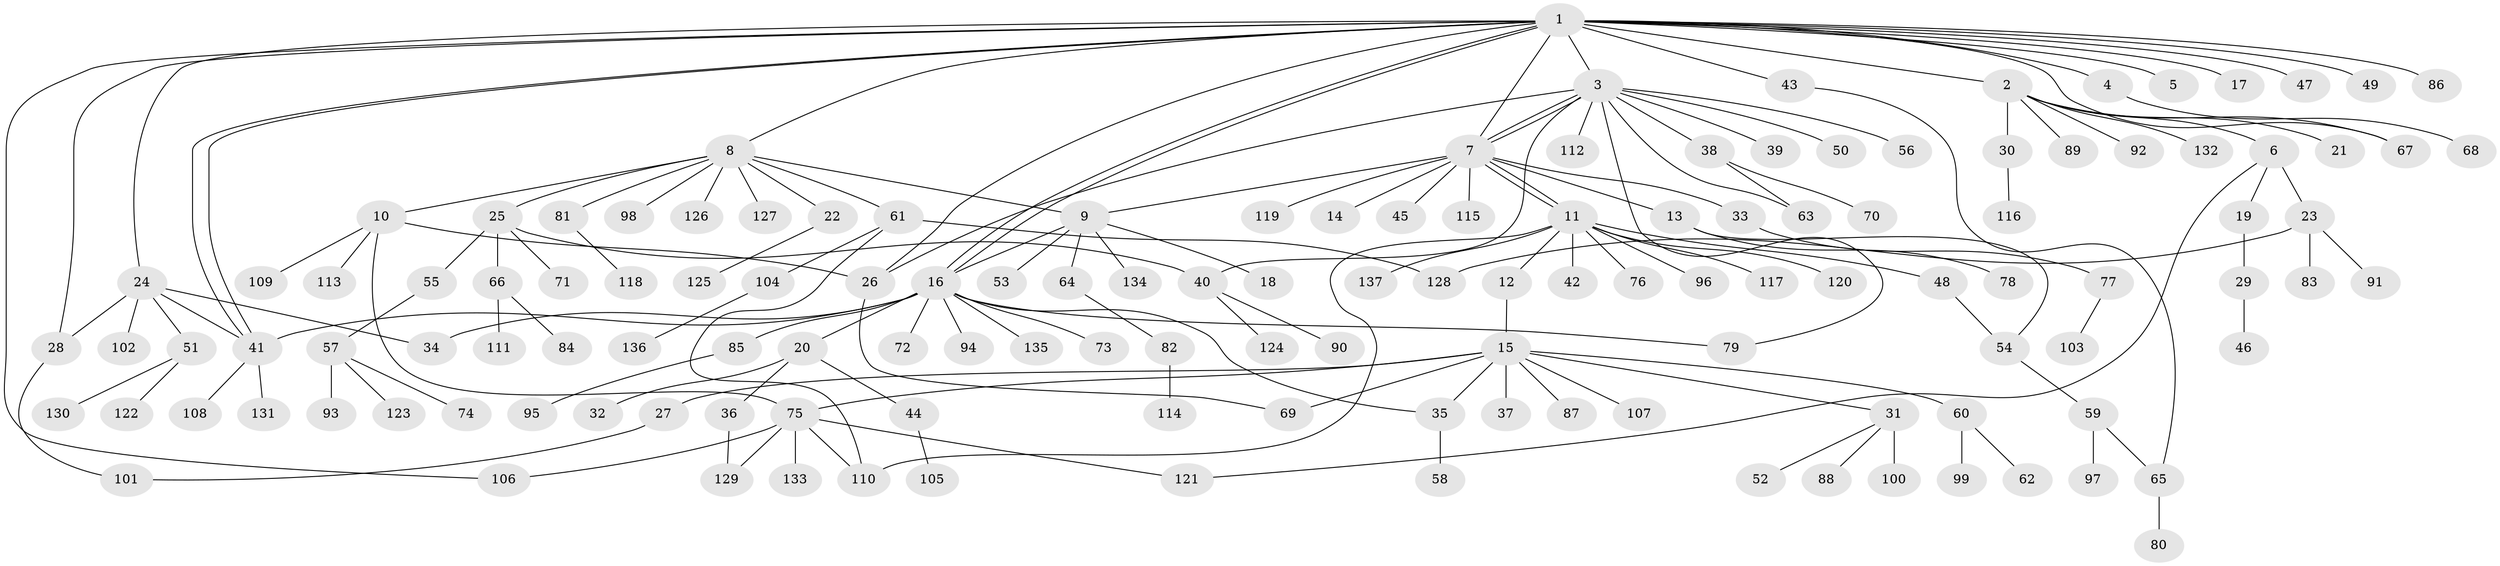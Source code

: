 // Generated by graph-tools (version 1.1) at 2025/35/03/09/25 02:35:38]
// undirected, 137 vertices, 165 edges
graph export_dot {
graph [start="1"]
  node [color=gray90,style=filled];
  1;
  2;
  3;
  4;
  5;
  6;
  7;
  8;
  9;
  10;
  11;
  12;
  13;
  14;
  15;
  16;
  17;
  18;
  19;
  20;
  21;
  22;
  23;
  24;
  25;
  26;
  27;
  28;
  29;
  30;
  31;
  32;
  33;
  34;
  35;
  36;
  37;
  38;
  39;
  40;
  41;
  42;
  43;
  44;
  45;
  46;
  47;
  48;
  49;
  50;
  51;
  52;
  53;
  54;
  55;
  56;
  57;
  58;
  59;
  60;
  61;
  62;
  63;
  64;
  65;
  66;
  67;
  68;
  69;
  70;
  71;
  72;
  73;
  74;
  75;
  76;
  77;
  78;
  79;
  80;
  81;
  82;
  83;
  84;
  85;
  86;
  87;
  88;
  89;
  90;
  91;
  92;
  93;
  94;
  95;
  96;
  97;
  98;
  99;
  100;
  101;
  102;
  103;
  104;
  105;
  106;
  107;
  108;
  109;
  110;
  111;
  112;
  113;
  114;
  115;
  116;
  117;
  118;
  119;
  120;
  121;
  122;
  123;
  124;
  125;
  126;
  127;
  128;
  129;
  130;
  131;
  132;
  133;
  134;
  135;
  136;
  137;
  1 -- 2;
  1 -- 3;
  1 -- 4;
  1 -- 5;
  1 -- 7;
  1 -- 8;
  1 -- 16;
  1 -- 16;
  1 -- 17;
  1 -- 24;
  1 -- 26;
  1 -- 28;
  1 -- 41;
  1 -- 41;
  1 -- 43;
  1 -- 47;
  1 -- 49;
  1 -- 67;
  1 -- 86;
  1 -- 106;
  2 -- 6;
  2 -- 21;
  2 -- 30;
  2 -- 67;
  2 -- 89;
  2 -- 92;
  2 -- 132;
  3 -- 7;
  3 -- 7;
  3 -- 26;
  3 -- 38;
  3 -- 39;
  3 -- 40;
  3 -- 50;
  3 -- 56;
  3 -- 63;
  3 -- 79;
  3 -- 112;
  4 -- 68;
  6 -- 19;
  6 -- 23;
  6 -- 121;
  7 -- 9;
  7 -- 11;
  7 -- 11;
  7 -- 13;
  7 -- 14;
  7 -- 33;
  7 -- 45;
  7 -- 115;
  7 -- 119;
  8 -- 9;
  8 -- 10;
  8 -- 22;
  8 -- 25;
  8 -- 61;
  8 -- 81;
  8 -- 98;
  8 -- 126;
  8 -- 127;
  9 -- 16;
  9 -- 18;
  9 -- 53;
  9 -- 64;
  9 -- 134;
  10 -- 26;
  10 -- 75;
  10 -- 109;
  10 -- 113;
  11 -- 12;
  11 -- 42;
  11 -- 48;
  11 -- 76;
  11 -- 96;
  11 -- 110;
  11 -- 117;
  11 -- 120;
  11 -- 137;
  12 -- 15;
  13 -- 54;
  13 -- 78;
  15 -- 27;
  15 -- 31;
  15 -- 35;
  15 -- 37;
  15 -- 60;
  15 -- 69;
  15 -- 75;
  15 -- 87;
  15 -- 107;
  16 -- 20;
  16 -- 34;
  16 -- 35;
  16 -- 41;
  16 -- 72;
  16 -- 73;
  16 -- 79;
  16 -- 85;
  16 -- 94;
  16 -- 135;
  19 -- 29;
  20 -- 32;
  20 -- 36;
  20 -- 44;
  22 -- 125;
  23 -- 83;
  23 -- 91;
  23 -- 128;
  24 -- 28;
  24 -- 34;
  24 -- 41;
  24 -- 51;
  24 -- 102;
  25 -- 40;
  25 -- 55;
  25 -- 66;
  25 -- 71;
  26 -- 69;
  27 -- 101;
  28 -- 101;
  29 -- 46;
  30 -- 116;
  31 -- 52;
  31 -- 88;
  31 -- 100;
  33 -- 77;
  35 -- 58;
  36 -- 129;
  38 -- 63;
  38 -- 70;
  40 -- 90;
  40 -- 124;
  41 -- 108;
  41 -- 131;
  43 -- 65;
  44 -- 105;
  48 -- 54;
  51 -- 122;
  51 -- 130;
  54 -- 59;
  55 -- 57;
  57 -- 74;
  57 -- 93;
  57 -- 123;
  59 -- 65;
  59 -- 97;
  60 -- 62;
  60 -- 99;
  61 -- 104;
  61 -- 110;
  61 -- 128;
  64 -- 82;
  65 -- 80;
  66 -- 84;
  66 -- 111;
  75 -- 106;
  75 -- 110;
  75 -- 121;
  75 -- 129;
  75 -- 133;
  77 -- 103;
  81 -- 118;
  82 -- 114;
  85 -- 95;
  104 -- 136;
}
